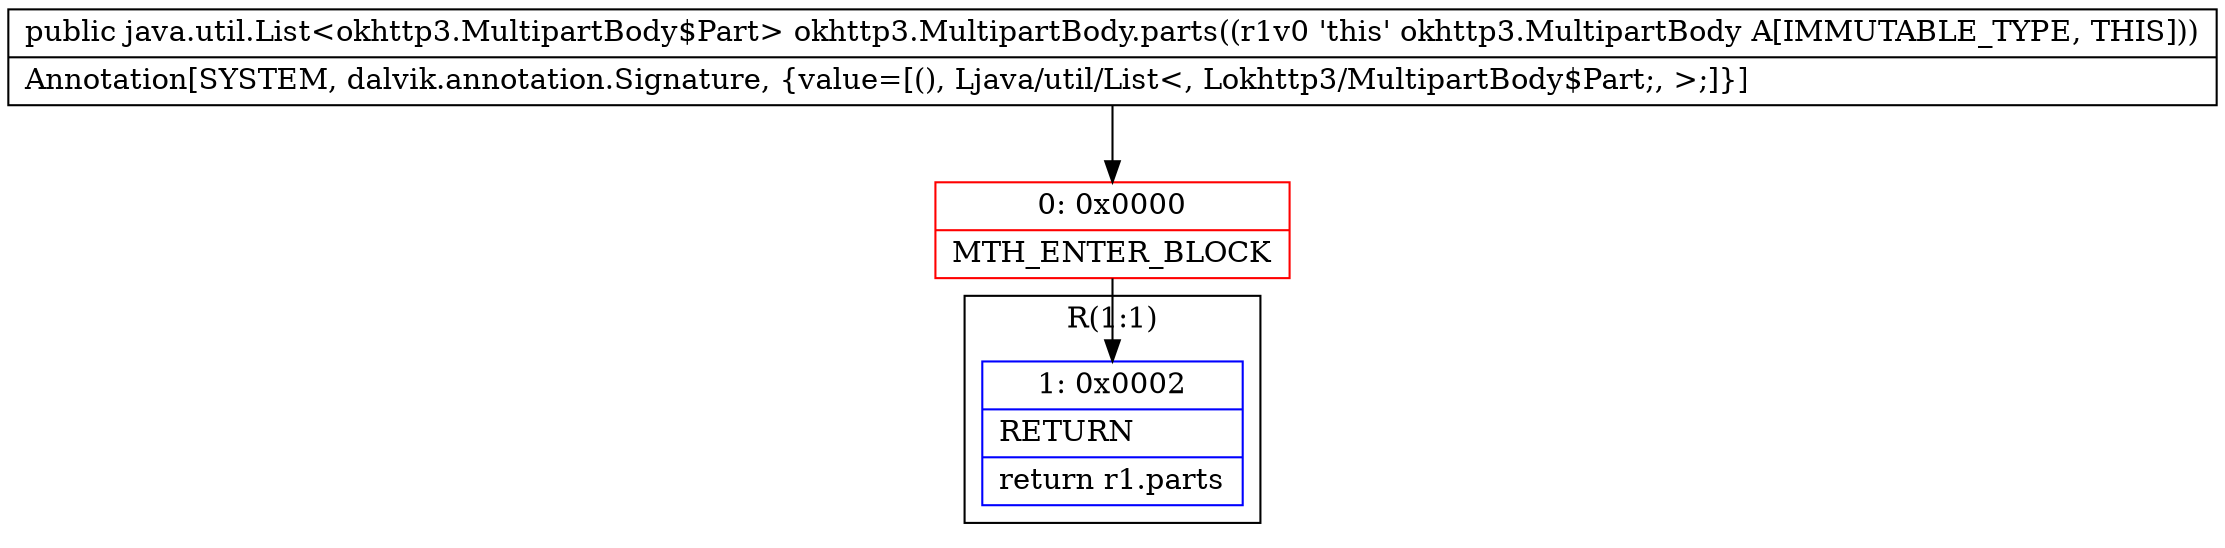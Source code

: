 digraph "CFG forokhttp3.MultipartBody.parts()Ljava\/util\/List;" {
subgraph cluster_Region_154965172 {
label = "R(1:1)";
node [shape=record,color=blue];
Node_1 [shape=record,label="{1\:\ 0x0002|RETURN\l|return r1.parts\l}"];
}
Node_0 [shape=record,color=red,label="{0\:\ 0x0000|MTH_ENTER_BLOCK\l}"];
MethodNode[shape=record,label="{public java.util.List\<okhttp3.MultipartBody$Part\> okhttp3.MultipartBody.parts((r1v0 'this' okhttp3.MultipartBody A[IMMUTABLE_TYPE, THIS]))  | Annotation[SYSTEM, dalvik.annotation.Signature, \{value=[(), Ljava\/util\/List\<, Lokhttp3\/MultipartBody$Part;, \>;]\}]\l}"];
MethodNode -> Node_0;
Node_0 -> Node_1;
}

